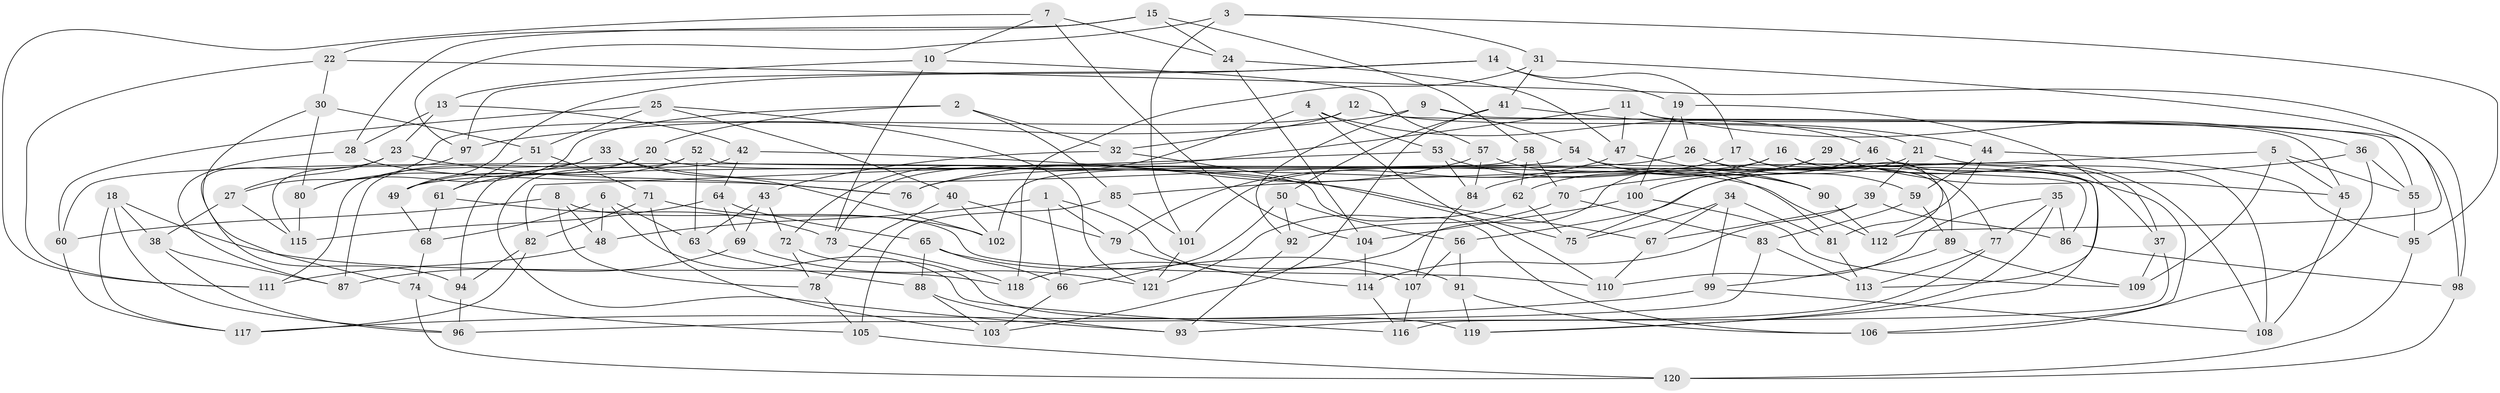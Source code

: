 // coarse degree distribution, {4: 0.39473684210526316, 6: 0.5, 5: 0.09210526315789473, 3: 0.013157894736842105}
// Generated by graph-tools (version 1.1) at 2025/24/03/03/25 07:24:30]
// undirected, 121 vertices, 242 edges
graph export_dot {
graph [start="1"]
  node [color=gray90,style=filled];
  1;
  2;
  3;
  4;
  5;
  6;
  7;
  8;
  9;
  10;
  11;
  12;
  13;
  14;
  15;
  16;
  17;
  18;
  19;
  20;
  21;
  22;
  23;
  24;
  25;
  26;
  27;
  28;
  29;
  30;
  31;
  32;
  33;
  34;
  35;
  36;
  37;
  38;
  39;
  40;
  41;
  42;
  43;
  44;
  45;
  46;
  47;
  48;
  49;
  50;
  51;
  52;
  53;
  54;
  55;
  56;
  57;
  58;
  59;
  60;
  61;
  62;
  63;
  64;
  65;
  66;
  67;
  68;
  69;
  70;
  71;
  72;
  73;
  74;
  75;
  76;
  77;
  78;
  79;
  80;
  81;
  82;
  83;
  84;
  85;
  86;
  87;
  88;
  89;
  90;
  91;
  92;
  93;
  94;
  95;
  96;
  97;
  98;
  99;
  100;
  101;
  102;
  103;
  104;
  105;
  106;
  107;
  108;
  109;
  110;
  111;
  112;
  113;
  114;
  115;
  116;
  117;
  118;
  119;
  120;
  121;
  1 -- 79;
  1 -- 107;
  1 -- 66;
  1 -- 48;
  2 -- 20;
  2 -- 80;
  2 -- 32;
  2 -- 85;
  3 -- 31;
  3 -- 95;
  3 -- 97;
  3 -- 101;
  4 -- 53;
  4 -- 72;
  4 -- 110;
  4 -- 46;
  5 -- 85;
  5 -- 55;
  5 -- 109;
  5 -- 45;
  6 -- 48;
  6 -- 116;
  6 -- 68;
  6 -- 63;
  7 -- 24;
  7 -- 104;
  7 -- 10;
  7 -- 111;
  8 -- 78;
  8 -- 60;
  8 -- 48;
  8 -- 110;
  9 -- 97;
  9 -- 54;
  9 -- 92;
  9 -- 98;
  10 -- 57;
  10 -- 73;
  10 -- 13;
  11 -- 47;
  11 -- 73;
  11 -- 36;
  11 -- 45;
  12 -- 21;
  12 -- 32;
  12 -- 27;
  12 -- 55;
  13 -- 42;
  13 -- 23;
  13 -- 28;
  14 -- 49;
  14 -- 97;
  14 -- 17;
  14 -- 19;
  15 -- 28;
  15 -- 22;
  15 -- 58;
  15 -- 24;
  16 -- 101;
  16 -- 113;
  16 -- 112;
  16 -- 62;
  17 -- 77;
  17 -- 89;
  17 -- 76;
  18 -- 118;
  18 -- 117;
  18 -- 38;
  18 -- 96;
  19 -- 37;
  19 -- 26;
  19 -- 100;
  20 -- 87;
  20 -- 106;
  20 -- 49;
  21 -- 56;
  21 -- 108;
  21 -- 39;
  22 -- 30;
  22 -- 111;
  22 -- 98;
  23 -- 74;
  23 -- 27;
  23 -- 76;
  24 -- 47;
  24 -- 104;
  25 -- 121;
  25 -- 51;
  25 -- 60;
  25 -- 40;
  26 -- 59;
  26 -- 49;
  26 -- 37;
  27 -- 38;
  27 -- 115;
  28 -- 87;
  28 -- 76;
  29 -- 118;
  29 -- 45;
  29 -- 106;
  29 -- 84;
  30 -- 94;
  30 -- 51;
  30 -- 80;
  31 -- 41;
  31 -- 118;
  31 -- 112;
  32 -- 43;
  32 -- 75;
  33 -- 102;
  33 -- 111;
  33 -- 112;
  33 -- 80;
  34 -- 75;
  34 -- 81;
  34 -- 99;
  34 -- 67;
  35 -- 77;
  35 -- 110;
  35 -- 119;
  35 -- 86;
  36 -- 106;
  36 -- 70;
  36 -- 55;
  37 -- 116;
  37 -- 109;
  38 -- 87;
  38 -- 96;
  39 -- 86;
  39 -- 67;
  39 -- 114;
  40 -- 102;
  40 -- 79;
  40 -- 78;
  41 -- 44;
  41 -- 50;
  41 -- 103;
  42 -- 64;
  42 -- 93;
  42 -- 67;
  43 -- 69;
  43 -- 72;
  43 -- 63;
  44 -- 95;
  44 -- 81;
  44 -- 59;
  45 -- 108;
  46 -- 75;
  46 -- 100;
  46 -- 108;
  47 -- 90;
  47 -- 79;
  48 -- 111;
  49 -- 68;
  50 -- 56;
  50 -- 66;
  50 -- 92;
  51 -- 61;
  51 -- 71;
  52 -- 63;
  52 -- 86;
  52 -- 61;
  52 -- 94;
  53 -- 82;
  53 -- 84;
  53 -- 90;
  54 -- 90;
  54 -- 119;
  54 -- 60;
  55 -- 95;
  56 -- 107;
  56 -- 91;
  57 -- 81;
  57 -- 76;
  57 -- 84;
  58 -- 102;
  58 -- 70;
  58 -- 62;
  59 -- 89;
  59 -- 83;
  60 -- 117;
  61 -- 73;
  61 -- 68;
  62 -- 75;
  62 -- 121;
  63 -- 88;
  64 -- 115;
  64 -- 69;
  64 -- 65;
  65 -- 66;
  65 -- 91;
  65 -- 88;
  66 -- 103;
  67 -- 110;
  68 -- 74;
  69 -- 121;
  69 -- 87;
  70 -- 92;
  70 -- 83;
  71 -- 82;
  71 -- 102;
  71 -- 103;
  72 -- 78;
  72 -- 119;
  73 -- 118;
  74 -- 120;
  74 -- 105;
  77 -- 113;
  77 -- 93;
  78 -- 105;
  79 -- 114;
  80 -- 115;
  81 -- 113;
  82 -- 117;
  82 -- 94;
  83 -- 96;
  83 -- 113;
  84 -- 107;
  85 -- 105;
  85 -- 101;
  86 -- 98;
  88 -- 103;
  88 -- 93;
  89 -- 109;
  89 -- 99;
  90 -- 112;
  91 -- 106;
  91 -- 119;
  92 -- 93;
  94 -- 96;
  95 -- 120;
  97 -- 115;
  98 -- 120;
  99 -- 108;
  99 -- 117;
  100 -- 104;
  100 -- 109;
  101 -- 121;
  104 -- 114;
  105 -- 120;
  107 -- 116;
  114 -- 116;
}
